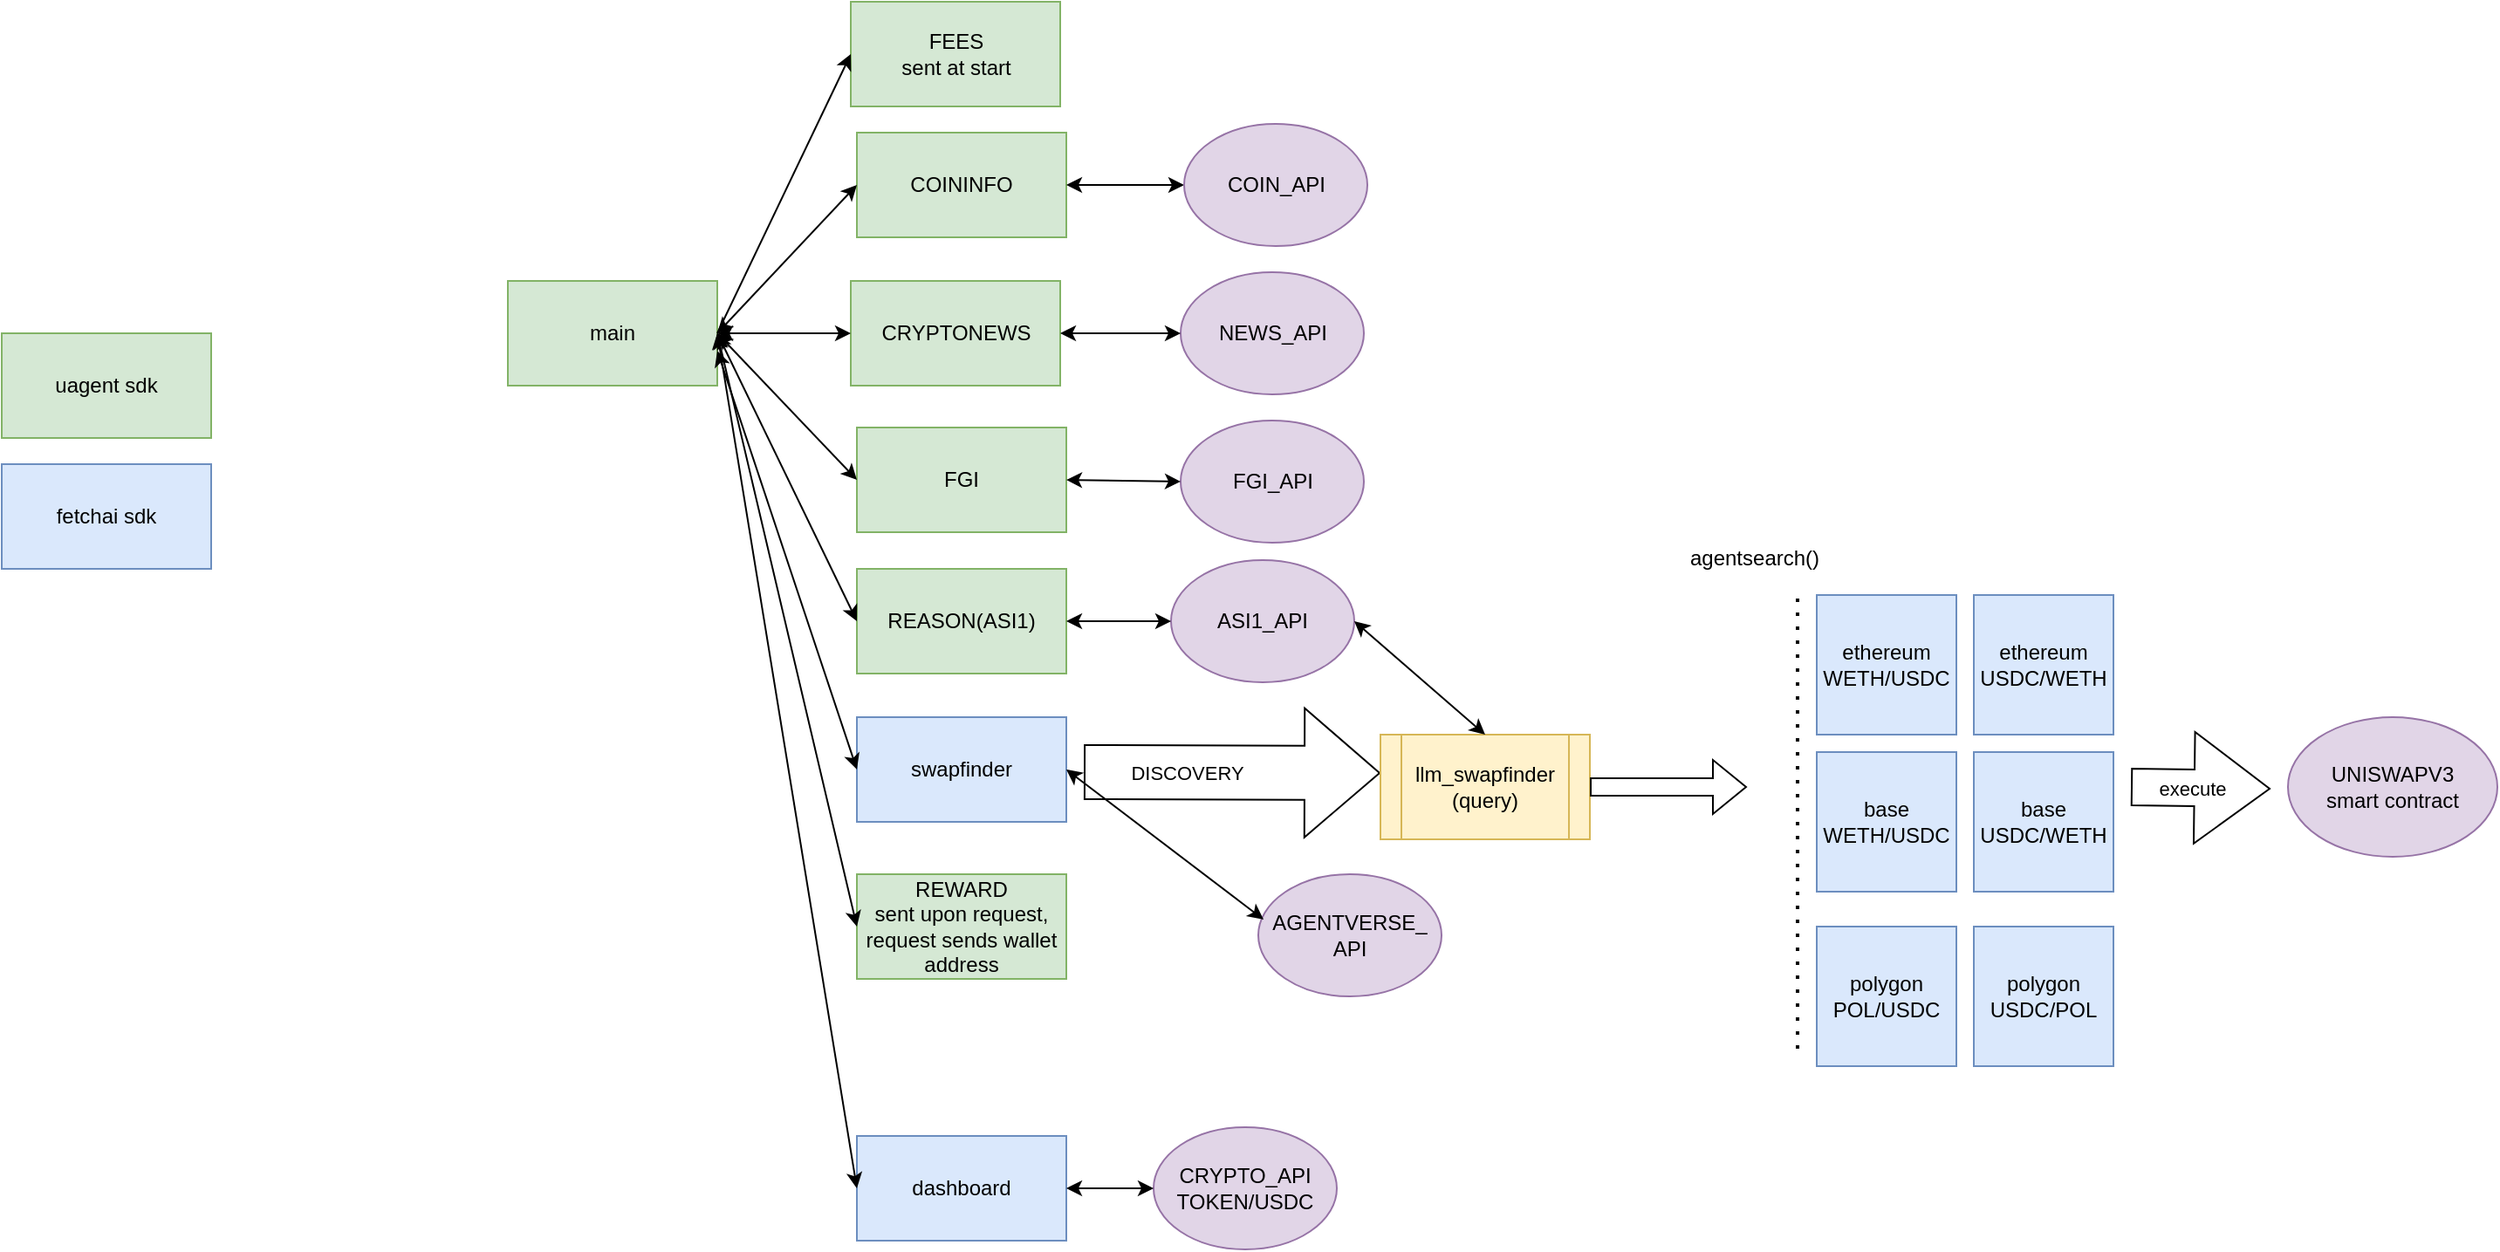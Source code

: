 <mxfile version="26.1.1">
  <diagram name="Page-1" id="MKXA0fDUGcRWl4akMo9s">
    <mxGraphModel dx="1594" dy="1131" grid="1" gridSize="10" guides="1" tooltips="1" connect="1" arrows="1" fold="1" page="0" pageScale="1" pageWidth="827" pageHeight="1169" math="0" shadow="0">
      <root>
        <mxCell id="0" />
        <mxCell id="1" parent="0" />
        <mxCell id="rjRmtGKfGtrBU_hQQWLT-1" value="main" style="rounded=0;whiteSpace=wrap;html=1;fillColor=#d5e8d4;strokeColor=#82b366;" parent="1" vertex="1">
          <mxGeometry x="40" y="30" width="120" height="60" as="geometry" />
        </mxCell>
        <mxCell id="rjRmtGKfGtrBU_hQQWLT-2" value="FGI" style="rounded=0;whiteSpace=wrap;html=1;fillColor=#d5e8d4;strokeColor=#82b366;" parent="1" vertex="1">
          <mxGeometry x="240" y="114" width="120" height="60" as="geometry" />
        </mxCell>
        <mxCell id="rjRmtGKfGtrBU_hQQWLT-3" value="COININFO" style="rounded=0;whiteSpace=wrap;html=1;fillColor=#d5e8d4;strokeColor=#82b366;" parent="1" vertex="1">
          <mxGeometry x="240" y="-55" width="120" height="60" as="geometry" />
        </mxCell>
        <mxCell id="rjRmtGKfGtrBU_hQQWLT-4" value="swapfinder" style="rounded=0;whiteSpace=wrap;html=1;fillColor=#dae8fc;strokeColor=#6c8ebf;" parent="1" vertex="1">
          <mxGeometry x="240" y="280" width="120" height="60" as="geometry" />
        </mxCell>
        <mxCell id="rjRmtGKfGtrBU_hQQWLT-5" value="REASON(ASI1)" style="rounded=0;whiteSpace=wrap;html=1;fillColor=#d5e8d4;strokeColor=#82b366;" parent="1" vertex="1">
          <mxGeometry x="240" y="195" width="120" height="60" as="geometry" />
        </mxCell>
        <mxCell id="rjRmtGKfGtrBU_hQQWLT-7" value="" style="endArrow=classic;startArrow=classic;html=1;rounded=0;entryX=0;entryY=0.5;entryDx=0;entryDy=0;exitX=1;exitY=0.5;exitDx=0;exitDy=0;" parent="1" source="rjRmtGKfGtrBU_hQQWLT-1" target="rjRmtGKfGtrBU_hQQWLT-2" edge="1">
          <mxGeometry width="50" height="50" relative="1" as="geometry">
            <mxPoint x="110" y="270" as="sourcePoint" />
            <mxPoint x="160" y="220" as="targetPoint" />
          </mxGeometry>
        </mxCell>
        <mxCell id="rjRmtGKfGtrBU_hQQWLT-8" value="" style="endArrow=classic;startArrow=classic;html=1;rounded=0;entryX=0;entryY=0.5;entryDx=0;entryDy=0;exitX=1;exitY=0.5;exitDx=0;exitDy=0;" parent="1" source="rjRmtGKfGtrBU_hQQWLT-1" target="rjRmtGKfGtrBU_hQQWLT-3" edge="1">
          <mxGeometry width="50" height="50" relative="1" as="geometry">
            <mxPoint x="170" y="200" as="sourcePoint" />
            <mxPoint x="250" y="200" as="targetPoint" />
          </mxGeometry>
        </mxCell>
        <mxCell id="rjRmtGKfGtrBU_hQQWLT-9" value="" style="endArrow=classic;startArrow=classic;html=1;rounded=0;entryX=0;entryY=0.5;entryDx=0;entryDy=0;exitX=1;exitY=0.5;exitDx=0;exitDy=0;" parent="1" source="rjRmtGKfGtrBU_hQQWLT-1" target="rjRmtGKfGtrBU_hQQWLT-5" edge="1">
          <mxGeometry width="50" height="50" relative="1" as="geometry">
            <mxPoint x="140" y="220" as="sourcePoint" />
            <mxPoint x="220" y="300" as="targetPoint" />
          </mxGeometry>
        </mxCell>
        <mxCell id="rjRmtGKfGtrBU_hQQWLT-10" value="" style="endArrow=classic;startArrow=classic;html=1;rounded=0;entryX=0;entryY=0.5;entryDx=0;entryDy=0;" parent="1" target="rjRmtGKfGtrBU_hQQWLT-4" edge="1">
          <mxGeometry width="50" height="50" relative="1" as="geometry">
            <mxPoint x="160" y="70" as="sourcePoint" />
            <mxPoint x="210" y="370" as="targetPoint" />
          </mxGeometry>
        </mxCell>
        <mxCell id="rjRmtGKfGtrBU_hQQWLT-12" value="CRYPTONEWS" style="rounded=0;whiteSpace=wrap;html=1;fillColor=#d5e8d4;strokeColor=#82b366;" parent="1" vertex="1">
          <mxGeometry x="236.5" y="30" width="120" height="60" as="geometry" />
        </mxCell>
        <mxCell id="rjRmtGKfGtrBU_hQQWLT-13" value="NEWS_API" style="ellipse;whiteSpace=wrap;html=1;fillColor=#e1d5e7;strokeColor=#9673a6;" parent="1" vertex="1">
          <mxGeometry x="425.5" y="25" width="105" height="70" as="geometry" />
        </mxCell>
        <mxCell id="rjRmtGKfGtrBU_hQQWLT-14" value="" style="endArrow=classic;startArrow=classic;html=1;rounded=0;exitX=1;exitY=0.5;exitDx=0;exitDy=0;entryX=0;entryY=0.5;entryDx=0;entryDy=0;" parent="1" source="rjRmtGKfGtrBU_hQQWLT-12" target="rjRmtGKfGtrBU_hQQWLT-13" edge="1">
          <mxGeometry width="50" height="50" relative="1" as="geometry">
            <mxPoint x="618" y="510" as="sourcePoint" />
            <mxPoint x="698" y="430" as="targetPoint" />
          </mxGeometry>
        </mxCell>
        <mxCell id="rjRmtGKfGtrBU_hQQWLT-15" value="FGI_API" style="ellipse;whiteSpace=wrap;html=1;fillColor=#e1d5e7;strokeColor=#9673a6;" parent="1" vertex="1">
          <mxGeometry x="425.5" y="110" width="105" height="70" as="geometry" />
        </mxCell>
        <mxCell id="rjRmtGKfGtrBU_hQQWLT-16" value="" style="endArrow=classic;startArrow=classic;html=1;rounded=0;exitX=1;exitY=0.5;exitDx=0;exitDy=0;entryX=0;entryY=0.5;entryDx=0;entryDy=0;" parent="1" source="rjRmtGKfGtrBU_hQQWLT-2" target="rjRmtGKfGtrBU_hQQWLT-15" edge="1">
          <mxGeometry width="50" height="50" relative="1" as="geometry">
            <mxPoint x="420" y="259" as="sourcePoint" />
            <mxPoint x="560" y="309" as="targetPoint" />
          </mxGeometry>
        </mxCell>
        <mxCell id="rjRmtGKfGtrBU_hQQWLT-17" value="" style="endArrow=classic;startArrow=classic;html=1;rounded=0;exitX=1;exitY=0.5;exitDx=0;exitDy=0;entryX=0;entryY=0.5;entryDx=0;entryDy=0;" parent="1" source="rjRmtGKfGtrBU_hQQWLT-3" target="rjRmtGKfGtrBU_hQQWLT-19" edge="1">
          <mxGeometry width="50" height="50" relative="1" as="geometry">
            <mxPoint x="360" y="155" as="sourcePoint" />
            <mxPoint x="420" y="151" as="targetPoint" />
          </mxGeometry>
        </mxCell>
        <mxCell id="rjRmtGKfGtrBU_hQQWLT-19" value="COIN_API" style="ellipse;whiteSpace=wrap;html=1;fillColor=#e1d5e7;strokeColor=#9673a6;" parent="1" vertex="1">
          <mxGeometry x="427.5" y="-60" width="105" height="70" as="geometry" />
        </mxCell>
        <mxCell id="rjRmtGKfGtrBU_hQQWLT-22" value="ethereum&lt;div&gt;WETH/USDC&lt;/div&gt;" style="whiteSpace=wrap;html=1;aspect=fixed;fillColor=#dae8fc;strokeColor=#6c8ebf;" parent="1" vertex="1">
          <mxGeometry x="790" y="210" width="80" height="80" as="geometry" />
        </mxCell>
        <mxCell id="rjRmtGKfGtrBU_hQQWLT-23" value="" style="shape=flexArrow;endArrow=classic;html=1;rounded=0;endWidth=42;endSize=14;width=31;entryX=0;entryY=0.5;entryDx=0;entryDy=0;" parent="1" edge="1">
          <mxGeometry width="50" height="50" relative="1" as="geometry">
            <mxPoint x="370" y="311.5" as="sourcePoint" />
            <mxPoint x="540" y="312" as="targetPoint" />
          </mxGeometry>
        </mxCell>
        <mxCell id="rjRmtGKfGtrBU_hQQWLT-24" value="DISCOVERY" style="edgeLabel;html=1;align=center;verticalAlign=middle;resizable=0;points=[];" parent="rjRmtGKfGtrBU_hQQWLT-23" vertex="1" connectable="0">
          <mxGeometry x="-0.473" y="-1" relative="1" as="geometry">
            <mxPoint x="14" y="-1" as="offset" />
          </mxGeometry>
        </mxCell>
        <mxCell id="rjRmtGKfGtrBU_hQQWLT-26" value="ethereum&lt;div&gt;USDC/WETH&lt;/div&gt;" style="whiteSpace=wrap;html=1;aspect=fixed;fillColor=#dae8fc;strokeColor=#6c8ebf;" parent="1" vertex="1">
          <mxGeometry x="880" y="210" width="80" height="80" as="geometry" />
        </mxCell>
        <mxCell id="rjRmtGKfGtrBU_hQQWLT-28" value="uagent sdk" style="rounded=0;whiteSpace=wrap;html=1;fillColor=#d5e8d4;strokeColor=#82b366;" parent="1" vertex="1">
          <mxGeometry x="-250" y="60" width="120" height="60" as="geometry" />
        </mxCell>
        <mxCell id="rjRmtGKfGtrBU_hQQWLT-29" value="fetchai sdk" style="rounded=0;whiteSpace=wrap;html=1;fillColor=#dae8fc;strokeColor=#6c8ebf;" parent="1" vertex="1">
          <mxGeometry x="-250" y="135" width="120" height="60" as="geometry" />
        </mxCell>
        <mxCell id="rjRmtGKfGtrBU_hQQWLT-30" value="base&lt;div&gt;WETH/USDC&lt;/div&gt;" style="whiteSpace=wrap;html=1;aspect=fixed;fillColor=#dae8fc;strokeColor=#6c8ebf;" parent="1" vertex="1">
          <mxGeometry x="790" y="300" width="80" height="80" as="geometry" />
        </mxCell>
        <mxCell id="rjRmtGKfGtrBU_hQQWLT-31" value="base&lt;div&gt;USDC/WETH&lt;/div&gt;" style="whiteSpace=wrap;html=1;aspect=fixed;fillColor=#dae8fc;strokeColor=#6c8ebf;" parent="1" vertex="1">
          <mxGeometry x="880" y="300" width="80" height="80" as="geometry" />
        </mxCell>
        <mxCell id="rjRmtGKfGtrBU_hQQWLT-32" value="polygon&lt;br&gt;&lt;div&gt;POL/USDC&lt;/div&gt;" style="whiteSpace=wrap;html=1;aspect=fixed;fillColor=#dae8fc;strokeColor=#6c8ebf;" parent="1" vertex="1">
          <mxGeometry x="790" y="400" width="80" height="80" as="geometry" />
        </mxCell>
        <mxCell id="rjRmtGKfGtrBU_hQQWLT-33" value="polygon&lt;div&gt;USDC/POL&lt;/div&gt;" style="whiteSpace=wrap;html=1;aspect=fixed;fillColor=#dae8fc;strokeColor=#6c8ebf;" parent="1" vertex="1">
          <mxGeometry x="880" y="400" width="80" height="80" as="geometry" />
        </mxCell>
        <mxCell id="rjRmtGKfGtrBU_hQQWLT-34" value="dashboard" style="rounded=0;whiteSpace=wrap;html=1;fillColor=#dae8fc;strokeColor=#6c8ebf;" parent="1" vertex="1">
          <mxGeometry x="240" y="520" width="120" height="60" as="geometry" />
        </mxCell>
        <mxCell id="rjRmtGKfGtrBU_hQQWLT-35" value="" style="endArrow=classic;startArrow=classic;html=1;rounded=0;entryX=0;entryY=0.5;entryDx=0;entryDy=0;exitX=1;exitY=0.5;exitDx=0;exitDy=0;" parent="1" source="rjRmtGKfGtrBU_hQQWLT-1" target="rjRmtGKfGtrBU_hQQWLT-34" edge="1">
          <mxGeometry width="50" height="50" relative="1" as="geometry">
            <mxPoint x="140" y="250" as="sourcePoint" />
            <mxPoint x="220" y="490" as="targetPoint" />
          </mxGeometry>
        </mxCell>
        <mxCell id="rjRmtGKfGtrBU_hQQWLT-36" value="UNISWAPV3&lt;div&gt;smart contract&lt;/div&gt;" style="ellipse;whiteSpace=wrap;html=1;fillColor=#e1d5e7;strokeColor=#9673a6;" parent="1" vertex="1">
          <mxGeometry x="1060" y="280" width="120" height="80" as="geometry" />
        </mxCell>
        <mxCell id="rjRmtGKfGtrBU_hQQWLT-37" value="" style="shape=flexArrow;endArrow=classic;html=1;rounded=0;endWidth=42;endSize=14.04;width=21;" parent="1" edge="1">
          <mxGeometry width="50" height="50" relative="1" as="geometry">
            <mxPoint x="970" y="320" as="sourcePoint" />
            <mxPoint x="1050" y="321" as="targetPoint" />
          </mxGeometry>
        </mxCell>
        <mxCell id="rjRmtGKfGtrBU_hQQWLT-38" value="execute" style="edgeLabel;html=1;align=center;verticalAlign=middle;resizable=0;points=[];" parent="rjRmtGKfGtrBU_hQQWLT-37" vertex="1" connectable="0">
          <mxGeometry x="-0.473" y="-1" relative="1" as="geometry">
            <mxPoint x="14" y="-1" as="offset" />
          </mxGeometry>
        </mxCell>
        <mxCell id="rjRmtGKfGtrBU_hQQWLT-40" value="" style="endArrow=classic;startArrow=classic;html=1;rounded=0;entryX=0;entryY=0.5;entryDx=0;entryDy=0;exitX=1;exitY=0.5;exitDx=0;exitDy=0;" parent="1" source="rjRmtGKfGtrBU_hQQWLT-1" target="rjRmtGKfGtrBU_hQQWLT-12" edge="1">
          <mxGeometry width="50" height="50" relative="1" as="geometry">
            <mxPoint x="610" y="110" as="sourcePoint" />
            <mxPoint x="690" y="275" as="targetPoint" />
          </mxGeometry>
        </mxCell>
        <mxCell id="rjRmtGKfGtrBU_hQQWLT-41" value="CRYPTO_API&lt;div&gt;TOKEN/USDC&lt;/div&gt;" style="ellipse;whiteSpace=wrap;html=1;fillColor=#e1d5e7;strokeColor=#9673a6;" parent="1" vertex="1">
          <mxGeometry x="410" y="515" width="105" height="70" as="geometry" />
        </mxCell>
        <mxCell id="rjRmtGKfGtrBU_hQQWLT-42" value="" style="endArrow=classic;startArrow=classic;html=1;rounded=0;entryX=0;entryY=0.5;entryDx=0;entryDy=0;exitX=1;exitY=0.5;exitDx=0;exitDy=0;" parent="1" source="rjRmtGKfGtrBU_hQQWLT-34" target="rjRmtGKfGtrBU_hQQWLT-41" edge="1">
          <mxGeometry width="50" height="50" relative="1" as="geometry">
            <mxPoint x="560" y="530" as="sourcePoint" />
            <mxPoint x="640" y="770" as="targetPoint" />
          </mxGeometry>
        </mxCell>
        <mxCell id="VmUqwLE5IVfGvtFNkpmf-1" value="FEES&lt;div&gt;sent at start&lt;/div&gt;" style="rounded=0;whiteSpace=wrap;html=1;fillColor=#d5e8d4;strokeColor=#82b366;" parent="1" vertex="1">
          <mxGeometry x="236.5" y="-130" width="120" height="60" as="geometry" />
        </mxCell>
        <mxCell id="VmUqwLE5IVfGvtFNkpmf-2" value="REWARD&lt;div&gt;sent upon request, request sends wallet address&lt;/div&gt;" style="rounded=0;whiteSpace=wrap;html=1;fillColor=#d5e8d4;strokeColor=#82b366;" parent="1" vertex="1">
          <mxGeometry x="240" y="370" width="120" height="60" as="geometry" />
        </mxCell>
        <mxCell id="VmUqwLE5IVfGvtFNkpmf-4" value="" style="endArrow=classic;html=1;rounded=0;entryX=0;entryY=0.5;entryDx=0;entryDy=0;" parent="1" target="VmUqwLE5IVfGvtFNkpmf-1" edge="1">
          <mxGeometry width="50" height="50" relative="1" as="geometry">
            <mxPoint x="160" y="60" as="sourcePoint" />
            <mxPoint x="210" y="-60" as="targetPoint" />
          </mxGeometry>
        </mxCell>
        <mxCell id="VmUqwLE5IVfGvtFNkpmf-6" value="" style="endArrow=classic;startArrow=classic;html=1;rounded=0;entryX=1;entryY=0.5;entryDx=0;entryDy=0;exitX=0;exitY=0.5;exitDx=0;exitDy=0;" parent="1" source="VmUqwLE5IVfGvtFNkpmf-2" target="rjRmtGKfGtrBU_hQQWLT-1" edge="1">
          <mxGeometry width="50" height="50" relative="1" as="geometry">
            <mxPoint x="80" y="380" as="sourcePoint" />
            <mxPoint x="130" y="330" as="targetPoint" />
          </mxGeometry>
        </mxCell>
        <mxCell id="cKEoqrwd5DOWBhyRoy2k-1" value="ASI1_API" style="ellipse;whiteSpace=wrap;html=1;fillColor=#e1d5e7;strokeColor=#9673a6;" parent="1" vertex="1">
          <mxGeometry x="420" y="190" width="105" height="70" as="geometry" />
        </mxCell>
        <mxCell id="cKEoqrwd5DOWBhyRoy2k-2" value="" style="endArrow=classic;startArrow=classic;html=1;rounded=0;exitX=1;exitY=0.5;exitDx=0;exitDy=0;entryX=0;entryY=0.5;entryDx=0;entryDy=0;" parent="1" source="rjRmtGKfGtrBU_hQQWLT-5" target="cKEoqrwd5DOWBhyRoy2k-1" edge="1">
          <mxGeometry width="50" height="50" relative="1" as="geometry">
            <mxPoint x="370" y="200" as="sourcePoint" />
            <mxPoint x="436" y="201" as="targetPoint" />
          </mxGeometry>
        </mxCell>
        <mxCell id="cKEoqrwd5DOWBhyRoy2k-3" value="AGENTVERSE_&lt;div&gt;API&lt;/div&gt;" style="ellipse;whiteSpace=wrap;html=1;fillColor=#e1d5e7;strokeColor=#9673a6;" parent="1" vertex="1">
          <mxGeometry x="470" y="370" width="105" height="70" as="geometry" />
        </mxCell>
        <mxCell id="cKEoqrwd5DOWBhyRoy2k-4" value="" style="endArrow=classic;startArrow=classic;html=1;rounded=0;exitX=1;exitY=0.5;exitDx=0;exitDy=0;entryX=0.029;entryY=0.371;entryDx=0;entryDy=0;entryPerimeter=0;" parent="1" source="rjRmtGKfGtrBU_hQQWLT-4" target="cKEoqrwd5DOWBhyRoy2k-3" edge="1">
          <mxGeometry width="50" height="50" relative="1" as="geometry">
            <mxPoint x="370" y="278.75" as="sourcePoint" />
            <mxPoint x="430" y="278.75" as="targetPoint" />
          </mxGeometry>
        </mxCell>
        <mxCell id="cKEoqrwd5DOWBhyRoy2k-5" value="agentsearch()" style="text;html=1;align=center;verticalAlign=middle;resizable=0;points=[];autosize=1;strokeColor=none;fillColor=none;" parent="1" vertex="1">
          <mxGeometry x="704" y="174" width="100" height="30" as="geometry" />
        </mxCell>
        <mxCell id="SeDEg5RuiidrK3XDI_Y--2" value="llm_swapfinder&lt;div&gt;(query)&lt;/div&gt;" style="shape=process;whiteSpace=wrap;html=1;backgroundOutline=1;fillColor=#fff2cc;strokeColor=#d6b656;" parent="1" vertex="1">
          <mxGeometry x="540" y="290" width="120" height="60" as="geometry" />
        </mxCell>
        <mxCell id="SeDEg5RuiidrK3XDI_Y--5" value="" style="endArrow=classic;startArrow=classic;html=1;rounded=0;exitX=1;exitY=0.5;exitDx=0;exitDy=0;entryX=0.5;entryY=0;entryDx=0;entryDy=0;" parent="1" source="cKEoqrwd5DOWBhyRoy2k-1" target="SeDEg5RuiidrK3XDI_Y--2" edge="1">
          <mxGeometry width="50" height="50" relative="1" as="geometry">
            <mxPoint x="550" y="340" as="sourcePoint" />
            <mxPoint x="663" y="426" as="targetPoint" />
          </mxGeometry>
        </mxCell>
        <mxCell id="SeDEg5RuiidrK3XDI_Y--6" value="" style="shape=flexArrow;endArrow=classic;html=1;rounded=0;exitX=1;exitY=0.5;exitDx=0;exitDy=0;" parent="1" source="SeDEg5RuiidrK3XDI_Y--2" edge="1">
          <mxGeometry width="50" height="50" relative="1" as="geometry">
            <mxPoint x="640" y="425" as="sourcePoint" />
            <mxPoint x="750" y="320" as="targetPoint" />
          </mxGeometry>
        </mxCell>
        <mxCell id="SeDEg5RuiidrK3XDI_Y--8" value="" style="endArrow=none;dashed=1;html=1;dashPattern=1 3;strokeWidth=2;rounded=0;" parent="1" edge="1">
          <mxGeometry width="50" height="50" relative="1" as="geometry">
            <mxPoint x="779" y="470" as="sourcePoint" />
            <mxPoint x="779" y="210" as="targetPoint" />
          </mxGeometry>
        </mxCell>
      </root>
    </mxGraphModel>
  </diagram>
</mxfile>
